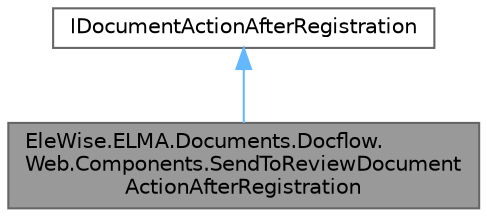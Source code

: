 digraph "EleWise.ELMA.Documents.Docflow.Web.Components.SendToReviewDocumentActionAfterRegistration"
{
 // LATEX_PDF_SIZE
  bgcolor="transparent";
  edge [fontname=Helvetica,fontsize=10,labelfontname=Helvetica,labelfontsize=10];
  node [fontname=Helvetica,fontsize=10,shape=box,height=0.2,width=0.4];
  Node1 [id="Node000001",label="EleWise.ELMA.Documents.Docflow.\lWeb.Components.SendToReviewDocument\lActionAfterRegistration",height=0.2,width=0.4,color="gray40", fillcolor="grey60", style="filled", fontcolor="black",tooltip="Отправка на рассмотрение"];
  Node2 -> Node1 [id="edge1_Node000001_Node000002",dir="back",color="steelblue1",style="solid",tooltip=" "];
  Node2 [id="Node000002",label="IDocumentActionAfterRegistration",height=0.2,width=0.4,color="gray40", fillcolor="white", style="filled",URL="$interface_ele_wise_1_1_e_l_m_a_1_1_documents_1_1_docflow_1_1_web_1_1_extensions_1_1_i_document_action_after_registration.html",tooltip="Что делать с документо после регистрации"];
}
